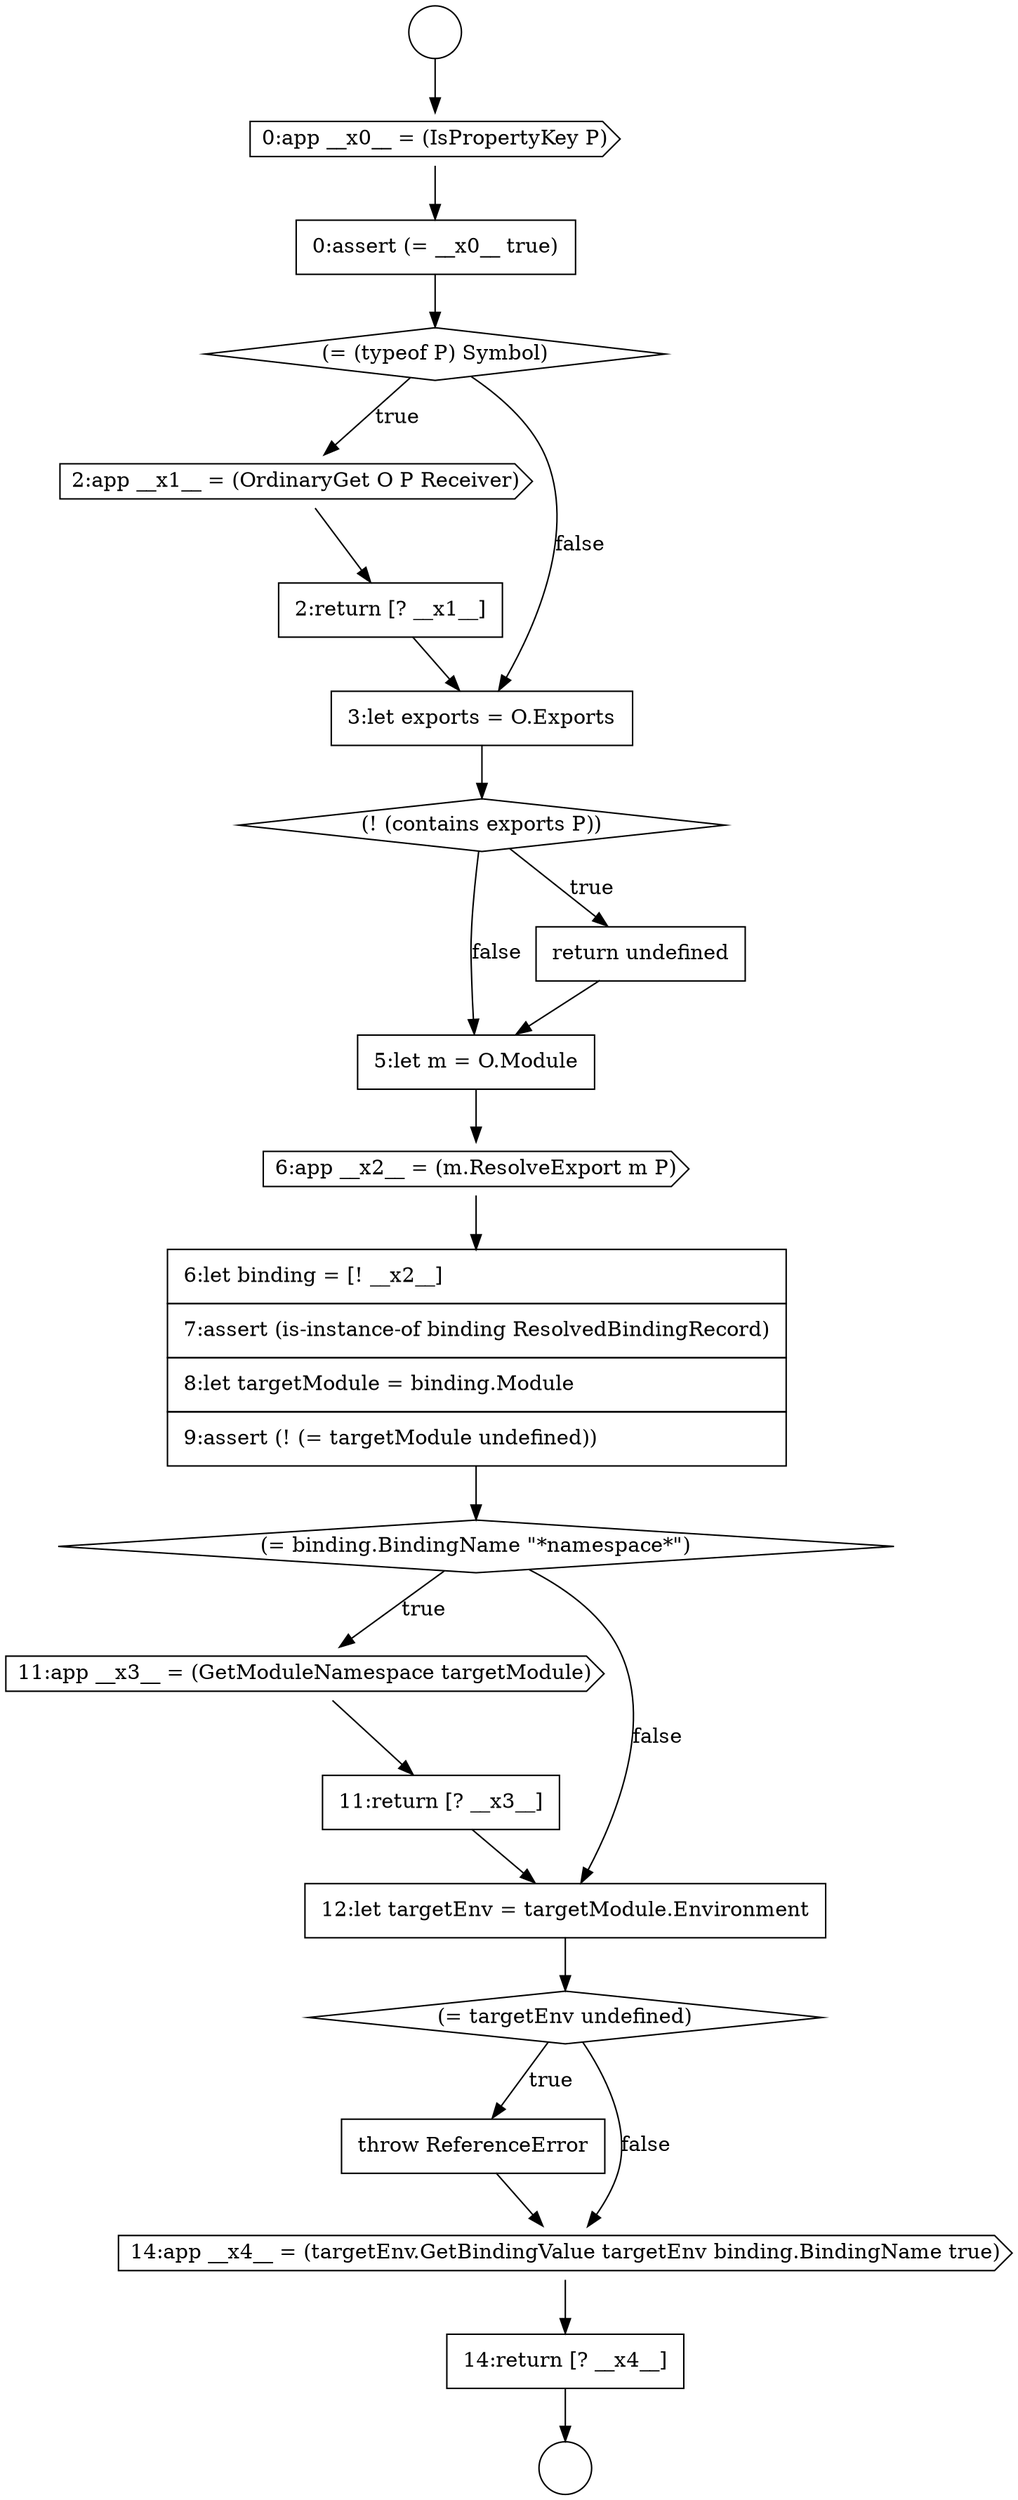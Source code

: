 digraph {
  node0 [shape=circle label=" " color="black" fillcolor="white" style=filled]
  node5 [shape=cds, label=<<font color="black">2:app __x1__ = (OrdinaryGet O P Receiver)</font>> color="black" fillcolor="white" style=filled]
  node10 [shape=none, margin=0, label=<<font color="black">
    <table border="0" cellborder="1" cellspacing="0" cellpadding="10">
      <tr><td align="left">5:let m = O.Module</td></tr>
    </table>
  </font>> color="black" fillcolor="white" style=filled]
  node14 [shape=cds, label=<<font color="black">11:app __x3__ = (GetModuleNamespace targetModule)</font>> color="black" fillcolor="white" style=filled]
  node20 [shape=none, margin=0, label=<<font color="black">
    <table border="0" cellborder="1" cellspacing="0" cellpadding="10">
      <tr><td align="left">14:return [? __x4__]</td></tr>
    </table>
  </font>> color="black" fillcolor="white" style=filled]
  node1 [shape=circle label=" " color="black" fillcolor="white" style=filled]
  node6 [shape=none, margin=0, label=<<font color="black">
    <table border="0" cellborder="1" cellspacing="0" cellpadding="10">
      <tr><td align="left">2:return [? __x1__]</td></tr>
    </table>
  </font>> color="black" fillcolor="white" style=filled]
  node9 [shape=none, margin=0, label=<<font color="black">
    <table border="0" cellborder="1" cellspacing="0" cellpadding="10">
      <tr><td align="left">return undefined</td></tr>
    </table>
  </font>> color="black" fillcolor="white" style=filled]
  node13 [shape=diamond, label=<<font color="black">(= binding.BindingName &quot;*namespace*&quot;)</font>> color="black" fillcolor="white" style=filled]
  node2 [shape=cds, label=<<font color="black">0:app __x0__ = (IsPropertyKey P)</font>> color="black" fillcolor="white" style=filled]
  node17 [shape=diamond, label=<<font color="black">(= targetEnv undefined)</font>> color="black" fillcolor="white" style=filled]
  node12 [shape=none, margin=0, label=<<font color="black">
    <table border="0" cellborder="1" cellspacing="0" cellpadding="10">
      <tr><td align="left">6:let binding = [! __x2__]</td></tr>
      <tr><td align="left">7:assert (is-instance-of binding ResolvedBindingRecord)</td></tr>
      <tr><td align="left">8:let targetModule = binding.Module</td></tr>
      <tr><td align="left">9:assert (! (= targetModule undefined))</td></tr>
    </table>
  </font>> color="black" fillcolor="white" style=filled]
  node7 [shape=none, margin=0, label=<<font color="black">
    <table border="0" cellborder="1" cellspacing="0" cellpadding="10">
      <tr><td align="left">3:let exports = O.Exports</td></tr>
    </table>
  </font>> color="black" fillcolor="white" style=filled]
  node3 [shape=none, margin=0, label=<<font color="black">
    <table border="0" cellborder="1" cellspacing="0" cellpadding="10">
      <tr><td align="left">0:assert (= __x0__ true)</td></tr>
    </table>
  </font>> color="black" fillcolor="white" style=filled]
  node18 [shape=none, margin=0, label=<<font color="black">
    <table border="0" cellborder="1" cellspacing="0" cellpadding="10">
      <tr><td align="left">throw ReferenceError</td></tr>
    </table>
  </font>> color="black" fillcolor="white" style=filled]
  node16 [shape=none, margin=0, label=<<font color="black">
    <table border="0" cellborder="1" cellspacing="0" cellpadding="10">
      <tr><td align="left">12:let targetEnv = targetModule.Environment</td></tr>
    </table>
  </font>> color="black" fillcolor="white" style=filled]
  node11 [shape=cds, label=<<font color="black">6:app __x2__ = (m.ResolveExport m P)</font>> color="black" fillcolor="white" style=filled]
  node8 [shape=diamond, label=<<font color="black">(! (contains exports P))</font>> color="black" fillcolor="white" style=filled]
  node19 [shape=cds, label=<<font color="black">14:app __x4__ = (targetEnv.GetBindingValue targetEnv binding.BindingName true)</font>> color="black" fillcolor="white" style=filled]
  node4 [shape=diamond, label=<<font color="black">(= (typeof P) Symbol)</font>> color="black" fillcolor="white" style=filled]
  node15 [shape=none, margin=0, label=<<font color="black">
    <table border="0" cellborder="1" cellspacing="0" cellpadding="10">
      <tr><td align="left">11:return [? __x3__]</td></tr>
    </table>
  </font>> color="black" fillcolor="white" style=filled]
  node19 -> node20 [ color="black"]
  node12 -> node13 [ color="black"]
  node0 -> node2 [ color="black"]
  node9 -> node10 [ color="black"]
  node14 -> node15 [ color="black"]
  node10 -> node11 [ color="black"]
  node16 -> node17 [ color="black"]
  node8 -> node9 [label=<<font color="black">true</font>> color="black"]
  node8 -> node10 [label=<<font color="black">false</font>> color="black"]
  node5 -> node6 [ color="black"]
  node3 -> node4 [ color="black"]
  node7 -> node8 [ color="black"]
  node18 -> node19 [ color="black"]
  node2 -> node3 [ color="black"]
  node15 -> node16 [ color="black"]
  node4 -> node5 [label=<<font color="black">true</font>> color="black"]
  node4 -> node7 [label=<<font color="black">false</font>> color="black"]
  node11 -> node12 [ color="black"]
  node13 -> node14 [label=<<font color="black">true</font>> color="black"]
  node13 -> node16 [label=<<font color="black">false</font>> color="black"]
  node6 -> node7 [ color="black"]
  node17 -> node18 [label=<<font color="black">true</font>> color="black"]
  node17 -> node19 [label=<<font color="black">false</font>> color="black"]
  node20 -> node1 [ color="black"]
}
